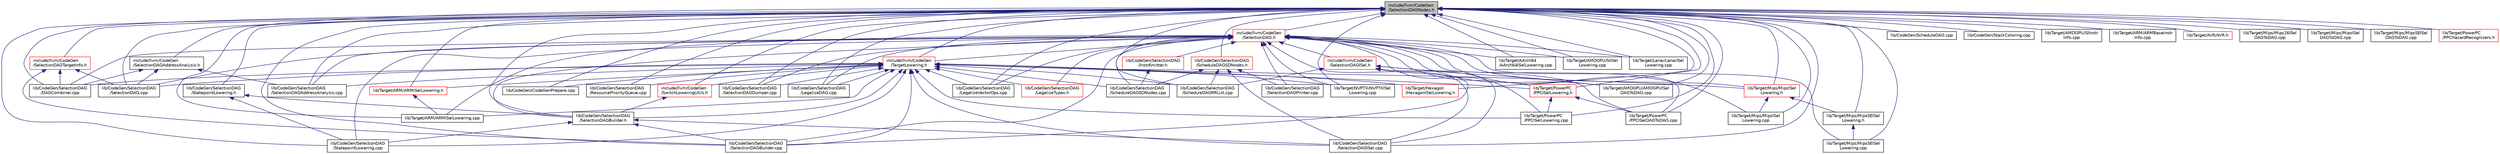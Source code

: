 digraph "include/llvm/CodeGen/SelectionDAGNodes.h"
{
 // LATEX_PDF_SIZE
  bgcolor="transparent";
  edge [fontname="Helvetica",fontsize="10",labelfontname="Helvetica",labelfontsize="10"];
  node [fontname="Helvetica",fontsize="10",shape="box"];
  Node1 [label="include/llvm/CodeGen\l/SelectionDAGNodes.h",height=0.2,width=0.4,color="black", fillcolor="grey75", style="filled", fontcolor="black",tooltip=" "];
  Node1 -> Node2 [dir="back",color="midnightblue",fontsize="10",style="solid",fontname="Helvetica"];
  Node2 [label="include/llvm/CodeGen\l/SelectionDAG.h",height=0.2,width=0.4,color="red",URL="$SelectionDAG_8h.html",tooltip=" "];
  Node2 -> Node3 [dir="back",color="midnightblue",fontsize="10",style="solid",fontname="Helvetica"];
  Node3 [label="include/llvm/CodeGen\l/SelectionDAGISel.h",height=0.2,width=0.4,color="red",URL="$SelectionDAGISel_8h.html",tooltip=" "];
  Node3 -> Node8 [dir="back",color="midnightblue",fontsize="10",style="solid",fontname="Helvetica"];
  Node8 [label="lib/CodeGen/SelectionDAG\l/ScheduleDAGRRList.cpp",height=0.2,width=0.4,color="black",URL="$ScheduleDAGRRList_8cpp.html",tooltip=" "];
  Node3 -> Node9 [dir="back",color="midnightblue",fontsize="10",style="solid",fontname="Helvetica"];
  Node9 [label="lib/CodeGen/SelectionDAG\l/SelectionDAGBuilder.cpp",height=0.2,width=0.4,color="black",URL="$SelectionDAGBuilder_8cpp.html",tooltip=" "];
  Node3 -> Node10 [dir="back",color="midnightblue",fontsize="10",style="solid",fontname="Helvetica"];
  Node10 [label="lib/CodeGen/SelectionDAG\l/SelectionDAGISel.cpp",height=0.2,width=0.4,color="black",URL="$SelectionDAGISel_8cpp.html",tooltip=" "];
  Node3 -> Node12 [dir="back",color="midnightblue",fontsize="10",style="solid",fontname="Helvetica"];
  Node12 [label="lib/Target/AMDGPU/AMDGPUISel\lDAGToDAG.cpp",height=0.2,width=0.4,color="black",URL="$AMDGPUISelDAGToDAG_8cpp.html",tooltip="Defines an instruction selector for the AMDGPU target."];
  Node3 -> Node34 [dir="back",color="midnightblue",fontsize="10",style="solid",fontname="Helvetica"];
  Node34 [label="lib/Target/PowerPC\l/PPCISelDAGToDAG.cpp",height=0.2,width=0.4,color="black",URL="$PPCISelDAGToDAG_8cpp.html",tooltip=" "];
  Node2 -> Node43 [dir="back",color="midnightblue",fontsize="10",style="solid",fontname="Helvetica"];
  Node43 [label="include/llvm/CodeGen\l/TargetLowering.h",height=0.2,width=0.4,color="red",URL="$TargetLowering_8h.html",tooltip="This file describes how to lower LLVM code to machine code."];
  Node43 -> Node158 [dir="back",color="midnightblue",fontsize="10",style="solid",fontname="Helvetica"];
  Node158 [label="include/llvm/CodeGen\l/SwitchLoweringUtils.h",height=0.2,width=0.4,color="red",URL="$SwitchLoweringUtils_8h.html",tooltip=" "];
  Node158 -> Node161 [dir="back",color="midnightblue",fontsize="10",style="solid",fontname="Helvetica"];
  Node161 [label="lib/CodeGen/SelectionDAG\l/SelectionDAGBuilder.h",height=0.2,width=0.4,color="black",URL="$SelectionDAGBuilder_8h.html",tooltip=" "];
  Node161 -> Node9 [dir="back",color="midnightblue",fontsize="10",style="solid",fontname="Helvetica"];
  Node161 -> Node10 [dir="back",color="midnightblue",fontsize="10",style="solid",fontname="Helvetica"];
  Node161 -> Node162 [dir="back",color="midnightblue",fontsize="10",style="solid",fontname="Helvetica"];
  Node162 [label="lib/CodeGen/SelectionDAG\l/StatepointLowering.cpp",height=0.2,width=0.4,color="black",URL="$StatepointLowering_8cpp.html",tooltip=" "];
  Node43 -> Node170 [dir="back",color="midnightblue",fontsize="10",style="solid",fontname="Helvetica"];
  Node170 [label="lib/CodeGen/CodeGenPrepare.cpp",height=0.2,width=0.4,color="black",URL="$CodeGenPrepare_8cpp.html",tooltip=" "];
  Node43 -> Node187 [dir="back",color="midnightblue",fontsize="10",style="solid",fontname="Helvetica"];
  Node187 [label="lib/CodeGen/SelectionDAG\l/DAGCombiner.cpp",height=0.2,width=0.4,color="black",URL="$DAGCombiner_8cpp.html",tooltip=" "];
  Node43 -> Node190 [dir="back",color="midnightblue",fontsize="10",style="solid",fontname="Helvetica"];
  Node190 [label="lib/CodeGen/SelectionDAG\l/LegalizeDAG.cpp",height=0.2,width=0.4,color="black",URL="$LegalizeDAG_8cpp.html",tooltip=" "];
  Node43 -> Node191 [dir="back",color="midnightblue",fontsize="10",style="solid",fontname="Helvetica"];
  Node191 [label="lib/CodeGen/SelectionDAG\l/LegalizeTypes.h",height=0.2,width=0.4,color="red",URL="$LegalizeTypes_8h.html",tooltip=" "];
  Node43 -> Node197 [dir="back",color="midnightblue",fontsize="10",style="solid",fontname="Helvetica"];
  Node197 [label="lib/CodeGen/SelectionDAG\l/LegalizeVectorOps.cpp",height=0.2,width=0.4,color="black",URL="$LegalizeVectorOps_8cpp.html",tooltip=" "];
  Node43 -> Node5 [dir="back",color="midnightblue",fontsize="10",style="solid",fontname="Helvetica"];
  Node5 [label="lib/CodeGen/SelectionDAG\l/ResourcePriorityQueue.cpp",height=0.2,width=0.4,color="black",URL="$ResourcePriorityQueue_8cpp.html",tooltip=" "];
  Node43 -> Node8 [dir="back",color="midnightblue",fontsize="10",style="solid",fontname="Helvetica"];
  Node43 -> Node143 [dir="back",color="midnightblue",fontsize="10",style="solid",fontname="Helvetica"];
  Node143 [label="lib/CodeGen/SelectionDAG\l/ScheduleDAGSDNodes.cpp",height=0.2,width=0.4,color="black",URL="$ScheduleDAGSDNodes_8cpp.html",tooltip=" "];
  Node43 -> Node198 [dir="back",color="midnightblue",fontsize="10",style="solid",fontname="Helvetica"];
  Node198 [label="lib/CodeGen/SelectionDAG\l/SelectionDAG.cpp",height=0.2,width=0.4,color="black",URL="$SelectionDAG_8cpp.html",tooltip=" "];
  Node43 -> Node199 [dir="back",color="midnightblue",fontsize="10",style="solid",fontname="Helvetica"];
  Node199 [label="lib/CodeGen/SelectionDAG\l/SelectionDAGAddressAnalysis.cpp",height=0.2,width=0.4,color="black",URL="$SelectionDAGAddressAnalysis_8cpp.html",tooltip=" "];
  Node43 -> Node9 [dir="back",color="midnightblue",fontsize="10",style="solid",fontname="Helvetica"];
  Node43 -> Node161 [dir="back",color="midnightblue",fontsize="10",style="solid",fontname="Helvetica"];
  Node43 -> Node200 [dir="back",color="midnightblue",fontsize="10",style="solid",fontname="Helvetica"];
  Node200 [label="lib/CodeGen/SelectionDAG\l/SelectionDAGDumper.cpp",height=0.2,width=0.4,color="black",URL="$SelectionDAGDumper_8cpp.html",tooltip=" "];
  Node43 -> Node10 [dir="back",color="midnightblue",fontsize="10",style="solid",fontname="Helvetica"];
  Node43 -> Node162 [dir="back",color="midnightblue",fontsize="10",style="solid",fontname="Helvetica"];
  Node43 -> Node316 [dir="back",color="midnightblue",fontsize="10",style="solid",fontname="Helvetica"];
  Node316 [label="lib/Target/ARM/ARMISelLowering.cpp",height=0.2,width=0.4,color="black",URL="$ARMISelLowering_8cpp.html",tooltip=" "];
  Node43 -> Node317 [dir="back",color="midnightblue",fontsize="10",style="solid",fontname="Helvetica"];
  Node317 [label="lib/Target/ARM/ARMISelLowering.h",height=0.2,width=0.4,color="red",URL="$ARMISelLowering_8h.html",tooltip=" "];
  Node317 -> Node316 [dir="back",color="midnightblue",fontsize="10",style="solid",fontname="Helvetica"];
  Node43 -> Node411 [dir="back",color="midnightblue",fontsize="10",style="solid",fontname="Helvetica"];
  Node411 [label="lib/Target/Hexagon\l/HexagonISelLowering.h",height=0.2,width=0.4,color="red",URL="$HexagonISelLowering_8h.html",tooltip=" "];
  Node43 -> Node435 [dir="back",color="midnightblue",fontsize="10",style="solid",fontname="Helvetica"];
  Node435 [label="lib/Target/Mips/MipsISel\lLowering.h",height=0.2,width=0.4,color="red",URL="$MipsISelLowering_8h.html",tooltip=" "];
  Node435 -> Node441 [dir="back",color="midnightblue",fontsize="10",style="solid",fontname="Helvetica"];
  Node441 [label="lib/Target/Mips/MipsISel\lLowering.cpp",height=0.2,width=0.4,color="black",URL="$MipsISelLowering_8cpp.html",tooltip=" "];
  Node435 -> Node442 [dir="back",color="midnightblue",fontsize="10",style="solid",fontname="Helvetica"];
  Node442 [label="lib/Target/Mips/MipsSEISel\lLowering.h",height=0.2,width=0.4,color="black",URL="$MipsSEISelLowering_8h.html",tooltip=" "];
  Node442 -> Node443 [dir="back",color="midnightblue",fontsize="10",style="solid",fontname="Helvetica"];
  Node443 [label="lib/Target/Mips/MipsSEISel\lLowering.cpp",height=0.2,width=0.4,color="black",URL="$MipsSEISelLowering_8cpp.html",tooltip=" "];
  Node43 -> Node472 [dir="back",color="midnightblue",fontsize="10",style="solid",fontname="Helvetica"];
  Node472 [label="lib/Target/NVPTX/NVPTXISel\lLowering.cpp",height=0.2,width=0.4,color="black",URL="$NVPTXISelLowering_8cpp.html",tooltip=" "];
  Node43 -> Node483 [dir="back",color="midnightblue",fontsize="10",style="solid",fontname="Helvetica"];
  Node483 [label="lib/Target/PowerPC\l/PPCISelLowering.cpp",height=0.2,width=0.4,color="black",URL="$PPCISelLowering_8cpp.html",tooltip=" "];
  Node43 -> Node484 [dir="back",color="midnightblue",fontsize="10",style="solid",fontname="Helvetica"];
  Node484 [label="lib/Target/PowerPC\l/PPCISelLowering.h",height=0.2,width=0.4,color="red",URL="$PPCISelLowering_8h.html",tooltip=" "];
  Node484 -> Node34 [dir="back",color="midnightblue",fontsize="10",style="solid",fontname="Helvetica"];
  Node484 -> Node483 [dir="back",color="midnightblue",fontsize="10",style="solid",fontname="Helvetica"];
  Node2 -> Node187 [dir="back",color="midnightblue",fontsize="10",style="solid",fontname="Helvetica"];
  Node2 -> Node642 [dir="back",color="midnightblue",fontsize="10",style="solid",fontname="Helvetica"];
  Node642 [label="lib/CodeGen/SelectionDAG\l/InstrEmitter.h",height=0.2,width=0.4,color="red",URL="$InstrEmitter_8h.html",tooltip=" "];
  Node642 -> Node143 [dir="back",color="midnightblue",fontsize="10",style="solid",fontname="Helvetica"];
  Node2 -> Node190 [dir="back",color="midnightblue",fontsize="10",style="solid",fontname="Helvetica"];
  Node2 -> Node191 [dir="back",color="midnightblue",fontsize="10",style="solid",fontname="Helvetica"];
  Node2 -> Node197 [dir="back",color="midnightblue",fontsize="10",style="solid",fontname="Helvetica"];
  Node2 -> Node143 [dir="back",color="midnightblue",fontsize="10",style="solid",fontname="Helvetica"];
  Node2 -> Node198 [dir="back",color="midnightblue",fontsize="10",style="solid",fontname="Helvetica"];
  Node2 -> Node199 [dir="back",color="midnightblue",fontsize="10",style="solid",fontname="Helvetica"];
  Node2 -> Node9 [dir="back",color="midnightblue",fontsize="10",style="solid",fontname="Helvetica"];
  Node2 -> Node161 [dir="back",color="midnightblue",fontsize="10",style="solid",fontname="Helvetica"];
  Node2 -> Node200 [dir="back",color="midnightblue",fontsize="10",style="solid",fontname="Helvetica"];
  Node2 -> Node10 [dir="back",color="midnightblue",fontsize="10",style="solid",fontname="Helvetica"];
  Node2 -> Node144 [dir="back",color="midnightblue",fontsize="10",style="solid",fontname="Helvetica"];
  Node144 [label="lib/CodeGen/SelectionDAG\l/SelectionDAGPrinter.cpp",height=0.2,width=0.4,color="black",URL="$SelectionDAGPrinter_8cpp.html",tooltip=" "];
  Node2 -> Node162 [dir="back",color="midnightblue",fontsize="10",style="solid",fontname="Helvetica"];
  Node2 -> Node211 [dir="back",color="midnightblue",fontsize="10",style="solid",fontname="Helvetica"];
  Node211 [label="lib/Target/AArch64\l/AArch64ISelLowering.cpp",height=0.2,width=0.4,color="black",URL="$AArch64ISelLowering_8cpp.html",tooltip=" "];
  Node2 -> Node12 [dir="back",color="midnightblue",fontsize="10",style="solid",fontname="Helvetica"];
  Node2 -> Node263 [dir="back",color="midnightblue",fontsize="10",style="solid",fontname="Helvetica"];
  Node263 [label="lib/Target/AMDGPU/SIISel\lLowering.cpp",height=0.2,width=0.4,color="black",URL="$SIISelLowering_8cpp.html",tooltip="Custom DAG lowering for SI."];
  Node2 -> Node316 [dir="back",color="midnightblue",fontsize="10",style="solid",fontname="Helvetica"];
  Node2 -> Node415 [dir="back",color="midnightblue",fontsize="10",style="solid",fontname="Helvetica"];
  Node415 [label="lib/Target/Lanai/LanaiISel\lLowering.cpp",height=0.2,width=0.4,color="black",URL="$LanaiISelLowering_8cpp.html",tooltip=" "];
  Node2 -> Node441 [dir="back",color="midnightblue",fontsize="10",style="solid",fontname="Helvetica"];
  Node2 -> Node435 [dir="back",color="midnightblue",fontsize="10",style="solid",fontname="Helvetica"];
  Node2 -> Node443 [dir="back",color="midnightblue",fontsize="10",style="solid",fontname="Helvetica"];
  Node2 -> Node472 [dir="back",color="midnightblue",fontsize="10",style="solid",fontname="Helvetica"];
  Node2 -> Node34 [dir="back",color="midnightblue",fontsize="10",style="solid",fontname="Helvetica"];
  Node2 -> Node483 [dir="back",color="midnightblue",fontsize="10",style="solid",fontname="Helvetica"];
  Node2 -> Node484 [dir="back",color="midnightblue",fontsize="10",style="solid",fontname="Helvetica"];
  Node1 -> Node643 [dir="back",color="midnightblue",fontsize="10",style="solid",fontname="Helvetica"];
  Node643 [label="include/llvm/CodeGen\l/SelectionDAGAddressAnalysis.h",height=0.2,width=0.4,color="black",URL="$SelectionDAGAddressAnalysis_8h.html",tooltip=" "];
  Node643 -> Node187 [dir="back",color="midnightblue",fontsize="10",style="solid",fontname="Helvetica"];
  Node643 -> Node198 [dir="back",color="midnightblue",fontsize="10",style="solid",fontname="Helvetica"];
  Node643 -> Node199 [dir="back",color="midnightblue",fontsize="10",style="solid",fontname="Helvetica"];
  Node1 -> Node644 [dir="back",color="midnightblue",fontsize="10",style="solid",fontname="Helvetica"];
  Node644 [label="include/llvm/CodeGen\l/SelectionDAGTargetInfo.h",height=0.2,width=0.4,color="red",URL="$SelectionDAGTargetInfo_8h.html",tooltip=" "];
  Node644 -> Node187 [dir="back",color="midnightblue",fontsize="10",style="solid",fontname="Helvetica"];
  Node644 -> Node198 [dir="back",color="midnightblue",fontsize="10",style="solid",fontname="Helvetica"];
  Node644 -> Node9 [dir="back",color="midnightblue",fontsize="10",style="solid",fontname="Helvetica"];
  Node1 -> Node158 [dir="back",color="midnightblue",fontsize="10",style="solid",fontname="Helvetica"];
  Node1 -> Node43 [dir="back",color="midnightblue",fontsize="10",style="solid",fontname="Helvetica"];
  Node1 -> Node170 [dir="back",color="midnightblue",fontsize="10",style="solid",fontname="Helvetica"];
  Node1 -> Node139 [dir="back",color="midnightblue",fontsize="10",style="solid",fontname="Helvetica"];
  Node139 [label="lib/CodeGen/ScheduleDAG.cpp",height=0.2,width=0.4,color="black",URL="$ScheduleDAG_8cpp.html",tooltip=" "];
  Node1 -> Node187 [dir="back",color="midnightblue",fontsize="10",style="solid",fontname="Helvetica"];
  Node1 -> Node190 [dir="back",color="midnightblue",fontsize="10",style="solid",fontname="Helvetica"];
  Node1 -> Node197 [dir="back",color="midnightblue",fontsize="10",style="solid",fontname="Helvetica"];
  Node1 -> Node5 [dir="back",color="midnightblue",fontsize="10",style="solid",fontname="Helvetica"];
  Node1 -> Node8 [dir="back",color="midnightblue",fontsize="10",style="solid",fontname="Helvetica"];
  Node1 -> Node142 [dir="back",color="midnightblue",fontsize="10",style="solid",fontname="Helvetica"];
  Node142 [label="lib/CodeGen/SelectionDAG\l/ScheduleDAGSDNodes.h",height=0.2,width=0.4,color="red",URL="$ScheduleDAGSDNodes_8h.html",tooltip=" "];
  Node142 -> Node8 [dir="back",color="midnightblue",fontsize="10",style="solid",fontname="Helvetica"];
  Node142 -> Node143 [dir="back",color="midnightblue",fontsize="10",style="solid",fontname="Helvetica"];
  Node142 -> Node10 [dir="back",color="midnightblue",fontsize="10",style="solid",fontname="Helvetica"];
  Node142 -> Node144 [dir="back",color="midnightblue",fontsize="10",style="solid",fontname="Helvetica"];
  Node1 -> Node198 [dir="back",color="midnightblue",fontsize="10",style="solid",fontname="Helvetica"];
  Node1 -> Node199 [dir="back",color="midnightblue",fontsize="10",style="solid",fontname="Helvetica"];
  Node1 -> Node9 [dir="back",color="midnightblue",fontsize="10",style="solid",fontname="Helvetica"];
  Node1 -> Node161 [dir="back",color="midnightblue",fontsize="10",style="solid",fontname="Helvetica"];
  Node1 -> Node200 [dir="back",color="midnightblue",fontsize="10",style="solid",fontname="Helvetica"];
  Node1 -> Node10 [dir="back",color="midnightblue",fontsize="10",style="solid",fontname="Helvetica"];
  Node1 -> Node162 [dir="back",color="midnightblue",fontsize="10",style="solid",fontname="Helvetica"];
  Node1 -> Node656 [dir="back",color="midnightblue",fontsize="10",style="solid",fontname="Helvetica"];
  Node656 [label="lib/CodeGen/SelectionDAG\l/StatepointLowering.h",height=0.2,width=0.4,color="black",URL="$StatepointLowering_8h.html",tooltip=" "];
  Node656 -> Node161 [dir="back",color="midnightblue",fontsize="10",style="solid",fontname="Helvetica"];
  Node656 -> Node162 [dir="back",color="midnightblue",fontsize="10",style="solid",fontname="Helvetica"];
  Node1 -> Node657 [dir="back",color="midnightblue",fontsize="10",style="solid",fontname="Helvetica"];
  Node657 [label="lib/CodeGen/StackColoring.cpp",height=0.2,width=0.4,color="black",URL="$StackColoring_8cpp.html",tooltip=" "];
  Node1 -> Node211 [dir="back",color="midnightblue",fontsize="10",style="solid",fontname="Helvetica"];
  Node1 -> Node12 [dir="back",color="midnightblue",fontsize="10",style="solid",fontname="Helvetica"];
  Node1 -> Node263 [dir="back",color="midnightblue",fontsize="10",style="solid",fontname="Helvetica"];
  Node1 -> Node149 [dir="back",color="midnightblue",fontsize="10",style="solid",fontname="Helvetica"];
  Node149 [label="lib/Target/AMDGPU/SIInstr\lInfo.cpp",height=0.2,width=0.4,color="black",URL="$SIInstrInfo_8cpp.html",tooltip="SI Implementation of TargetInstrInfo."];
  Node1 -> Node325 [dir="back",color="midnightblue",fontsize="10",style="solid",fontname="Helvetica"];
  Node325 [label="lib/Target/ARM/ARMBaseInstr\lInfo.cpp",height=0.2,width=0.4,color="black",URL="$ARMBaseInstrInfo_8cpp.html",tooltip=" "];
  Node1 -> Node316 [dir="back",color="midnightblue",fontsize="10",style="solid",fontname="Helvetica"];
  Node1 -> Node317 [dir="back",color="midnightblue",fontsize="10",style="solid",fontname="Helvetica"];
  Node1 -> Node658 [dir="back",color="midnightblue",fontsize="10",style="solid",fontname="Helvetica"];
  Node658 [label="lib/Target/AVR/AVR.h",height=0.2,width=0.4,color="red",URL="$AVR_8h.html",tooltip=" "];
  Node1 -> Node411 [dir="back",color="midnightblue",fontsize="10",style="solid",fontname="Helvetica"];
  Node1 -> Node415 [dir="back",color="midnightblue",fontsize="10",style="solid",fontname="Helvetica"];
  Node1 -> Node27 [dir="back",color="midnightblue",fontsize="10",style="solid",fontname="Helvetica"];
  Node27 [label="lib/Target/Mips/Mips16ISel\lDAGToDAG.cpp",height=0.2,width=0.4,color="black",URL="$Mips16ISelDAGToDAG_8cpp.html",tooltip=" "];
  Node1 -> Node28 [dir="back",color="midnightblue",fontsize="10",style="solid",fontname="Helvetica"];
  Node28 [label="lib/Target/Mips/MipsISel\lDAGToDAG.cpp",height=0.2,width=0.4,color="black",URL="$MipsISelDAGToDAG_8cpp.html",tooltip=" "];
  Node1 -> Node441 [dir="back",color="midnightblue",fontsize="10",style="solid",fontname="Helvetica"];
  Node1 -> Node435 [dir="back",color="midnightblue",fontsize="10",style="solid",fontname="Helvetica"];
  Node1 -> Node31 [dir="back",color="midnightblue",fontsize="10",style="solid",fontname="Helvetica"];
  Node31 [label="lib/Target/Mips/MipsSEISel\lDAGToDAG.cpp",height=0.2,width=0.4,color="black",URL="$MipsSEISelDAGToDAG_8cpp.html",tooltip=" "];
  Node1 -> Node443 [dir="back",color="midnightblue",fontsize="10",style="solid",fontname="Helvetica"];
  Node1 -> Node442 [dir="back",color="midnightblue",fontsize="10",style="solid",fontname="Helvetica"];
  Node1 -> Node472 [dir="back",color="midnightblue",fontsize="10",style="solid",fontname="Helvetica"];
  Node1 -> Node661 [dir="back",color="midnightblue",fontsize="10",style="solid",fontname="Helvetica"];
  Node661 [label="lib/Target/PowerPC\l/PPCHazardRecognizers.h",height=0.2,width=0.4,color="red",URL="$PPCHazardRecognizers_8h.html",tooltip=" "];
  Node1 -> Node34 [dir="back",color="midnightblue",fontsize="10",style="solid",fontname="Helvetica"];
  Node1 -> Node483 [dir="back",color="midnightblue",fontsize="10",style="solid",fontname="Helvetica"];
  Node1 -> Node484 [dir="back",color="midnightblue",fontsize="10",style="solid",fontname="Helvetica"];
}

